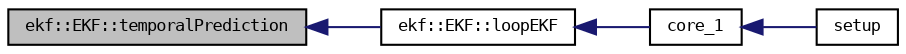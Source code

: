 digraph "ekf::EKF::temporalPrediction"
{
  bgcolor="transparent";
  edge [fontname="DejaVuSansMono",fontsize="8",labelfontname="DejaVuSansMono",labelfontsize="8"];
  node [fontname="DejaVuSansMono",fontsize="8",shape=record];
  rankdir="LR";
  Node71 [label="ekf::EKF::temporalPrediction",height=0.2,width=0.4,color="black", fillcolor="grey75", style="filled", fontcolor="black"];
  Node71 -> Node72 [dir="back",color="midnightblue",fontsize="8",style="solid",fontname="DejaVuSansMono"];
  Node72 [label="ekf::EKF::loopEKF",height=0.2,width=0.4,color="black",URL="$classekf_1_1EKF.html#a651814ff64d234394572e2e7c5703a43"];
  Node72 -> Node73 [dir="back",color="midnightblue",fontsize="8",style="solid",fontname="DejaVuSansMono"];
  Node73 [label="core_1",height=0.2,width=0.4,color="black",URL="$main_8cpp.html#aa561fc46a0358a47fa9151f211523ba0"];
  Node73 -> Node74 [dir="back",color="midnightblue",fontsize="8",style="solid",fontname="DejaVuSansMono"];
  Node74 [label="setup",height=0.2,width=0.4,color="black",URL="$main_8cpp.html#a4fc01d736fe50cf5b977f755b675f11d"];
}

